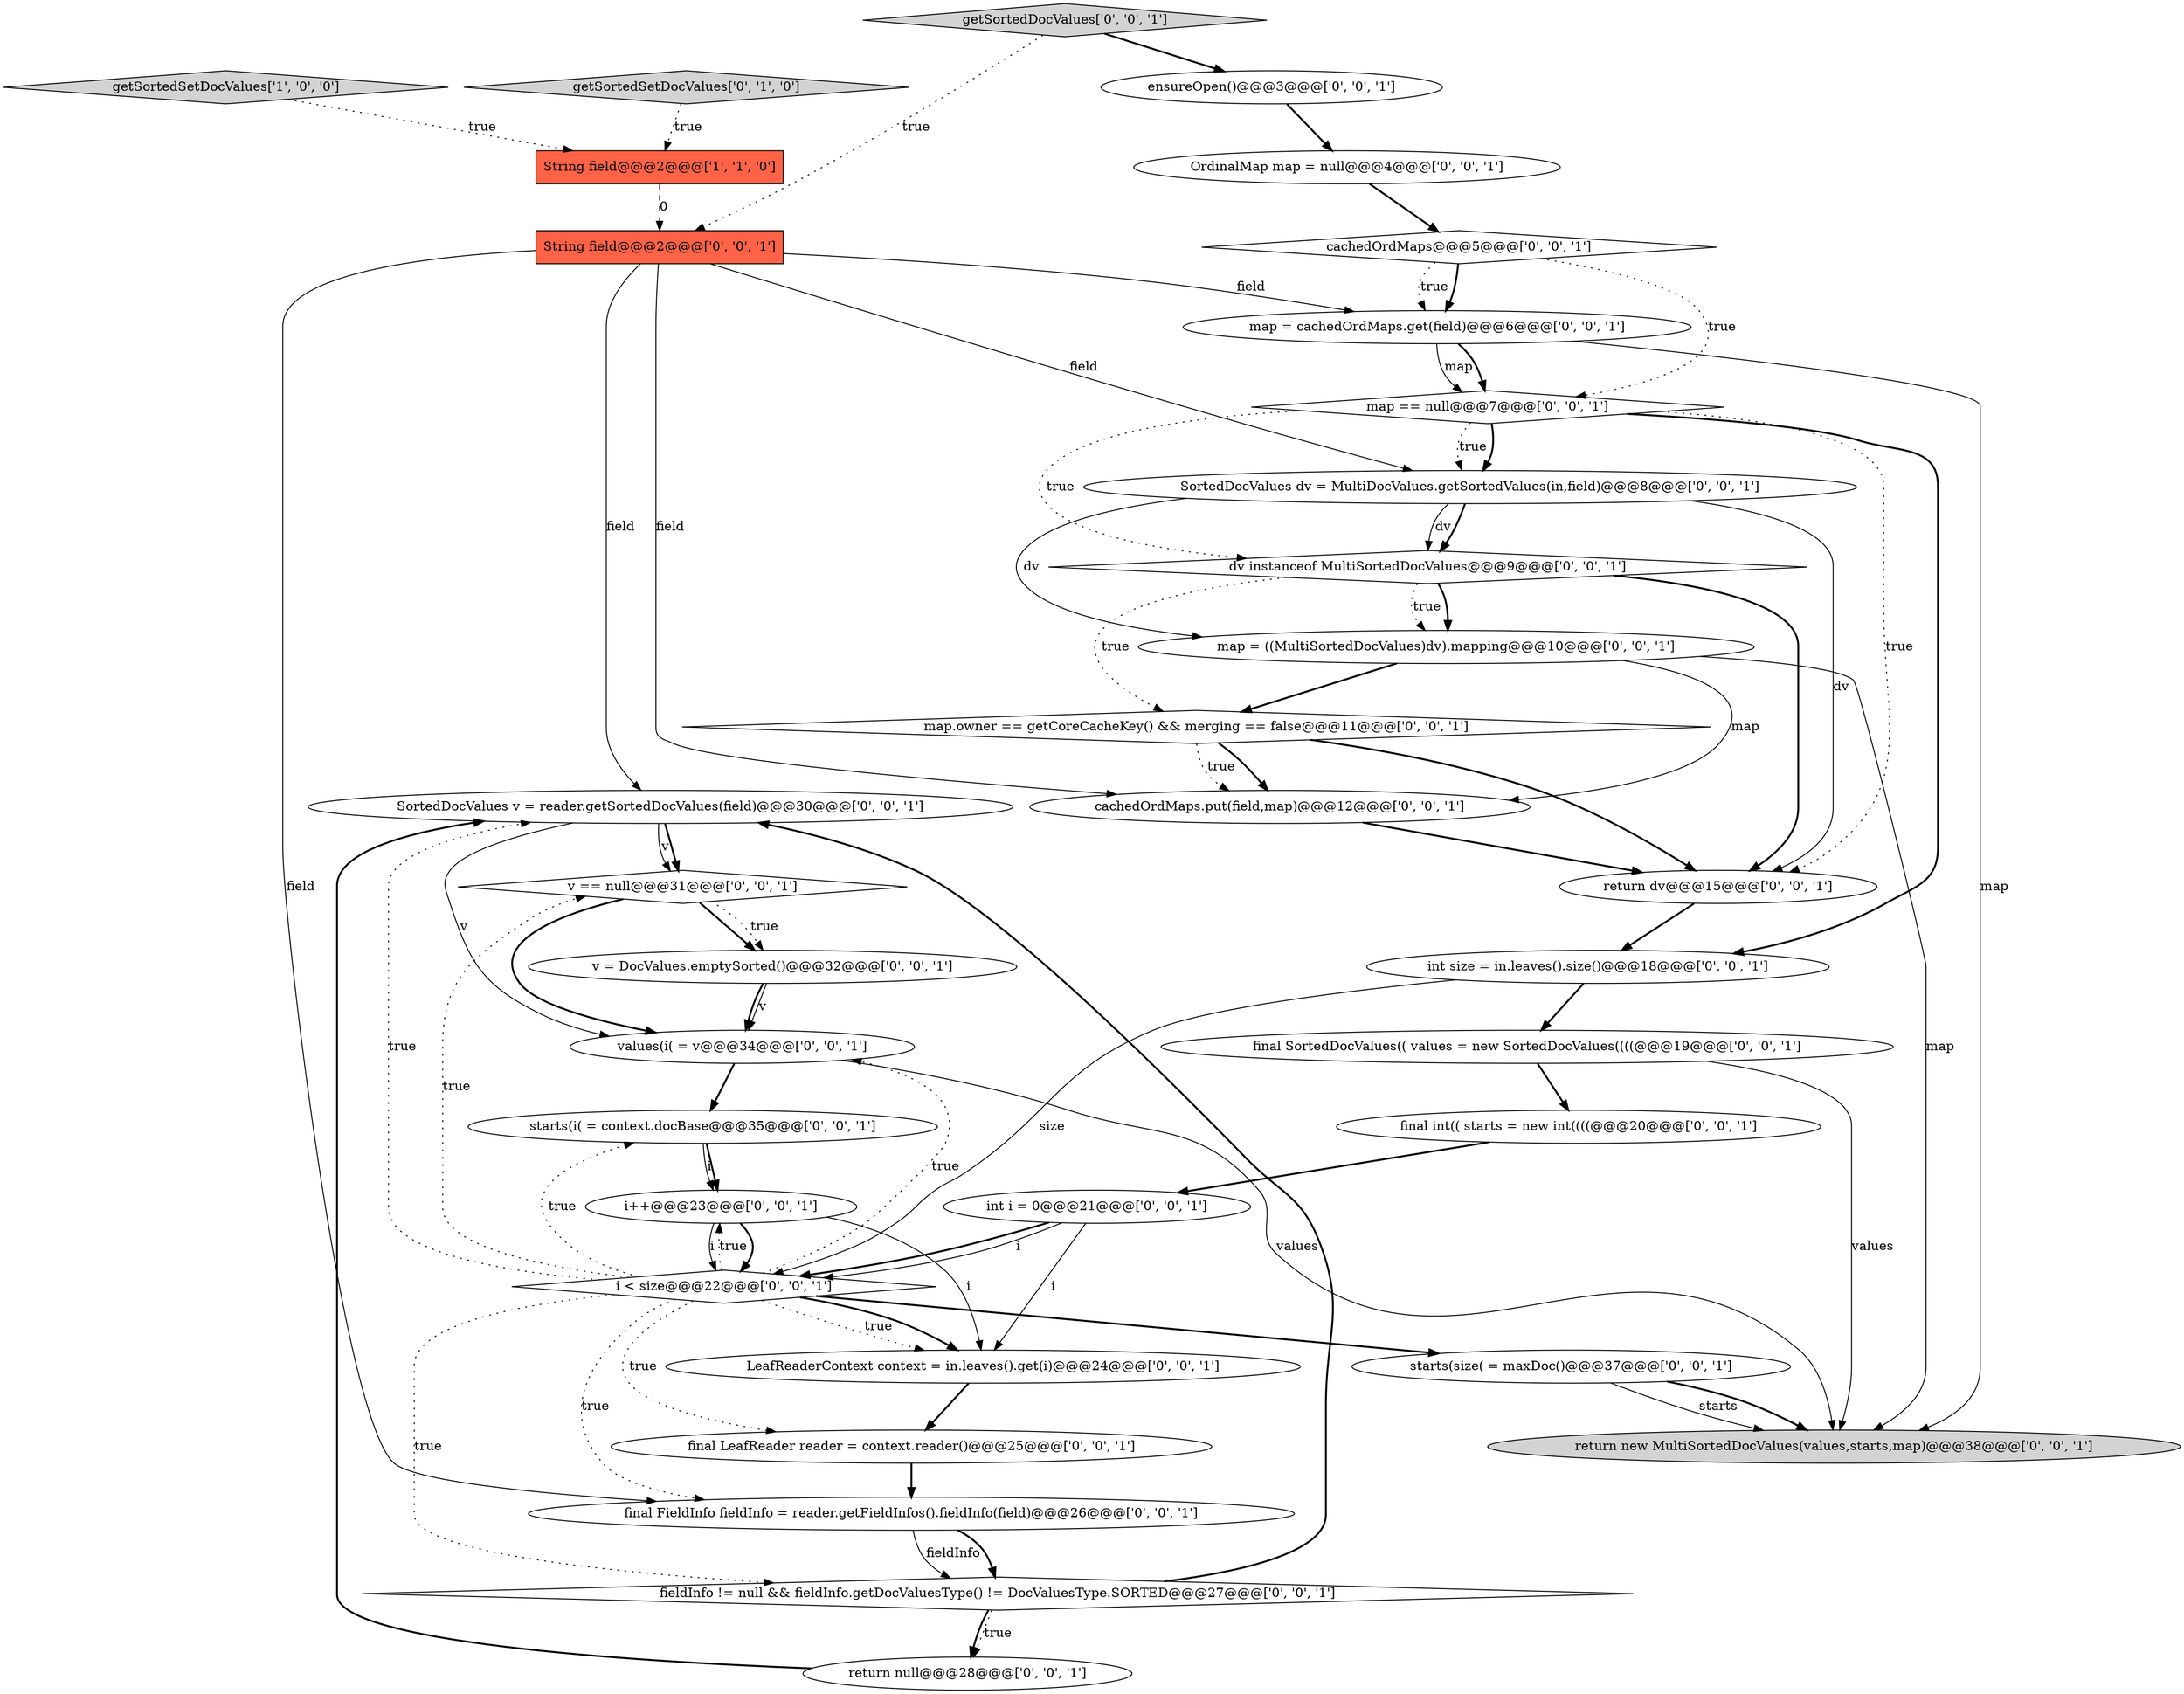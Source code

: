 digraph {
2 [style = filled, label = "getSortedSetDocValues['0', '1', '0']", fillcolor = lightgray, shape = diamond image = "AAA0AAABBB2BBB"];
5 [style = filled, label = "starts(i( = context.docBase@@@35@@@['0', '0', '1']", fillcolor = white, shape = ellipse image = "AAA0AAABBB3BBB"];
9 [style = filled, label = "v = DocValues.emptySorted()@@@32@@@['0', '0', '1']", fillcolor = white, shape = ellipse image = "AAA0AAABBB3BBB"];
15 [style = filled, label = "v == null@@@31@@@['0', '0', '1']", fillcolor = white, shape = diamond image = "AAA0AAABBB3BBB"];
13 [style = filled, label = "SortedDocValues v = reader.getSortedDocValues(field)@@@30@@@['0', '0', '1']", fillcolor = white, shape = ellipse image = "AAA0AAABBB3BBB"];
27 [style = filled, label = "int size = in.leaves().size()@@@18@@@['0', '0', '1']", fillcolor = white, shape = ellipse image = "AAA0AAABBB3BBB"];
8 [style = filled, label = "final FieldInfo fieldInfo = reader.getFieldInfos().fieldInfo(field)@@@26@@@['0', '0', '1']", fillcolor = white, shape = ellipse image = "AAA0AAABBB3BBB"];
14 [style = filled, label = "final LeafReader reader = context.reader()@@@25@@@['0', '0', '1']", fillcolor = white, shape = ellipse image = "AAA0AAABBB3BBB"];
12 [style = filled, label = "i++@@@23@@@['0', '0', '1']", fillcolor = white, shape = ellipse image = "AAA0AAABBB3BBB"];
19 [style = filled, label = "return new MultiSortedDocValues(values,starts,map)@@@38@@@['0', '0', '1']", fillcolor = lightgray, shape = ellipse image = "AAA0AAABBB3BBB"];
30 [style = filled, label = "map.owner == getCoreCacheKey() && merging == false@@@11@@@['0', '0', '1']", fillcolor = white, shape = diamond image = "AAA0AAABBB3BBB"];
10 [style = filled, label = "dv instanceof MultiSortedDocValues@@@9@@@['0', '0', '1']", fillcolor = white, shape = diamond image = "AAA0AAABBB3BBB"];
21 [style = filled, label = "cachedOrdMaps.put(field,map)@@@12@@@['0', '0', '1']", fillcolor = white, shape = ellipse image = "AAA0AAABBB3BBB"];
0 [style = filled, label = "String field@@@2@@@['1', '1', '0']", fillcolor = tomato, shape = box image = "AAA0AAABBB1BBB"];
4 [style = filled, label = "OrdinalMap map = null@@@4@@@['0', '0', '1']", fillcolor = white, shape = ellipse image = "AAA0AAABBB3BBB"];
6 [style = filled, label = "return null@@@28@@@['0', '0', '1']", fillcolor = white, shape = ellipse image = "AAA0AAABBB3BBB"];
3 [style = filled, label = "return dv@@@15@@@['0', '0', '1']", fillcolor = white, shape = ellipse image = "AAA0AAABBB3BBB"];
23 [style = filled, label = "String field@@@2@@@['0', '0', '1']", fillcolor = tomato, shape = box image = "AAA0AAABBB3BBB"];
17 [style = filled, label = "final SortedDocValues(( values = new SortedDocValues((((@@@19@@@['0', '0', '1']", fillcolor = white, shape = ellipse image = "AAA0AAABBB3BBB"];
25 [style = filled, label = "SortedDocValues dv = MultiDocValues.getSortedValues(in,field)@@@8@@@['0', '0', '1']", fillcolor = white, shape = ellipse image = "AAA0AAABBB3BBB"];
18 [style = filled, label = "LeafReaderContext context = in.leaves().get(i)@@@24@@@['0', '0', '1']", fillcolor = white, shape = ellipse image = "AAA0AAABBB3BBB"];
11 [style = filled, label = "int i = 0@@@21@@@['0', '0', '1']", fillcolor = white, shape = ellipse image = "AAA0AAABBB3BBB"];
20 [style = filled, label = "getSortedDocValues['0', '0', '1']", fillcolor = lightgray, shape = diamond image = "AAA0AAABBB3BBB"];
28 [style = filled, label = "final int(( starts = new int((((@@@20@@@['0', '0', '1']", fillcolor = white, shape = ellipse image = "AAA0AAABBB3BBB"];
29 [style = filled, label = "starts(size( = maxDoc()@@@37@@@['0', '0', '1']", fillcolor = white, shape = ellipse image = "AAA0AAABBB3BBB"];
24 [style = filled, label = "ensureOpen()@@@3@@@['0', '0', '1']", fillcolor = white, shape = ellipse image = "AAA0AAABBB3BBB"];
7 [style = filled, label = "i < size@@@22@@@['0', '0', '1']", fillcolor = white, shape = diamond image = "AAA0AAABBB3BBB"];
33 [style = filled, label = "values(i( = v@@@34@@@['0', '0', '1']", fillcolor = white, shape = ellipse image = "AAA0AAABBB3BBB"];
32 [style = filled, label = "map = ((MultiSortedDocValues)dv).mapping@@@10@@@['0', '0', '1']", fillcolor = white, shape = ellipse image = "AAA0AAABBB3BBB"];
16 [style = filled, label = "map == null@@@7@@@['0', '0', '1']", fillcolor = white, shape = diamond image = "AAA0AAABBB3BBB"];
31 [style = filled, label = "map = cachedOrdMaps.get(field)@@@6@@@['0', '0', '1']", fillcolor = white, shape = ellipse image = "AAA0AAABBB3BBB"];
26 [style = filled, label = "fieldInfo != null && fieldInfo.getDocValuesType() != DocValuesType.SORTED@@@27@@@['0', '0', '1']", fillcolor = white, shape = diamond image = "AAA0AAABBB3BBB"];
22 [style = filled, label = "cachedOrdMaps@@@5@@@['0', '0', '1']", fillcolor = white, shape = diamond image = "AAA0AAABBB3BBB"];
1 [style = filled, label = "getSortedSetDocValues['1', '0', '0']", fillcolor = lightgray, shape = diamond image = "AAA0AAABBB1BBB"];
25->10 [style = solid, label="dv"];
33->5 [style = bold, label=""];
26->6 [style = bold, label=""];
12->7 [style = bold, label=""];
31->16 [style = solid, label="map"];
29->19 [style = solid, label="starts"];
7->18 [style = dotted, label="true"];
21->3 [style = bold, label=""];
8->26 [style = solid, label="fieldInfo"];
23->8 [style = solid, label="field"];
10->32 [style = bold, label=""];
13->15 [style = bold, label=""];
29->19 [style = bold, label=""];
15->9 [style = bold, label=""];
26->13 [style = bold, label=""];
30->21 [style = bold, label=""];
23->21 [style = solid, label="field"];
22->16 [style = dotted, label="true"];
1->0 [style = dotted, label="true"];
32->19 [style = solid, label="map"];
16->25 [style = bold, label=""];
15->33 [style = bold, label=""];
8->26 [style = bold, label=""];
25->10 [style = bold, label=""];
7->8 [style = dotted, label="true"];
7->18 [style = bold, label=""];
7->12 [style = dotted, label="true"];
24->4 [style = bold, label=""];
5->12 [style = solid, label="i"];
7->13 [style = dotted, label="true"];
7->26 [style = dotted, label="true"];
13->15 [style = solid, label="v"];
6->13 [style = bold, label=""];
30->21 [style = dotted, label="true"];
23->13 [style = solid, label="field"];
10->30 [style = dotted, label="true"];
17->19 [style = solid, label="values"];
4->22 [style = bold, label=""];
22->31 [style = bold, label=""];
23->31 [style = solid, label="field"];
10->32 [style = dotted, label="true"];
3->27 [style = bold, label=""];
23->25 [style = solid, label="field"];
20->23 [style = dotted, label="true"];
10->3 [style = bold, label=""];
12->7 [style = solid, label="i"];
7->5 [style = dotted, label="true"];
11->7 [style = bold, label=""];
11->7 [style = solid, label="i"];
9->33 [style = bold, label=""];
0->23 [style = dashed, label="0"];
27->17 [style = bold, label=""];
7->14 [style = dotted, label="true"];
16->10 [style = dotted, label="true"];
7->15 [style = dotted, label="true"];
31->19 [style = solid, label="map"];
25->32 [style = solid, label="dv"];
27->7 [style = solid, label="size"];
22->31 [style = dotted, label="true"];
33->19 [style = solid, label="values"];
16->27 [style = bold, label=""];
30->3 [style = bold, label=""];
17->28 [style = bold, label=""];
7->29 [style = bold, label=""];
11->18 [style = solid, label="i"];
14->8 [style = bold, label=""];
20->24 [style = bold, label=""];
16->25 [style = dotted, label="true"];
7->33 [style = dotted, label="true"];
15->9 [style = dotted, label="true"];
5->12 [style = bold, label=""];
32->30 [style = bold, label=""];
2->0 [style = dotted, label="true"];
25->3 [style = solid, label="dv"];
28->11 [style = bold, label=""];
18->14 [style = bold, label=""];
12->18 [style = solid, label="i"];
9->33 [style = solid, label="v"];
31->16 [style = bold, label=""];
26->6 [style = dotted, label="true"];
16->3 [style = dotted, label="true"];
32->21 [style = solid, label="map"];
13->33 [style = solid, label="v"];
}
